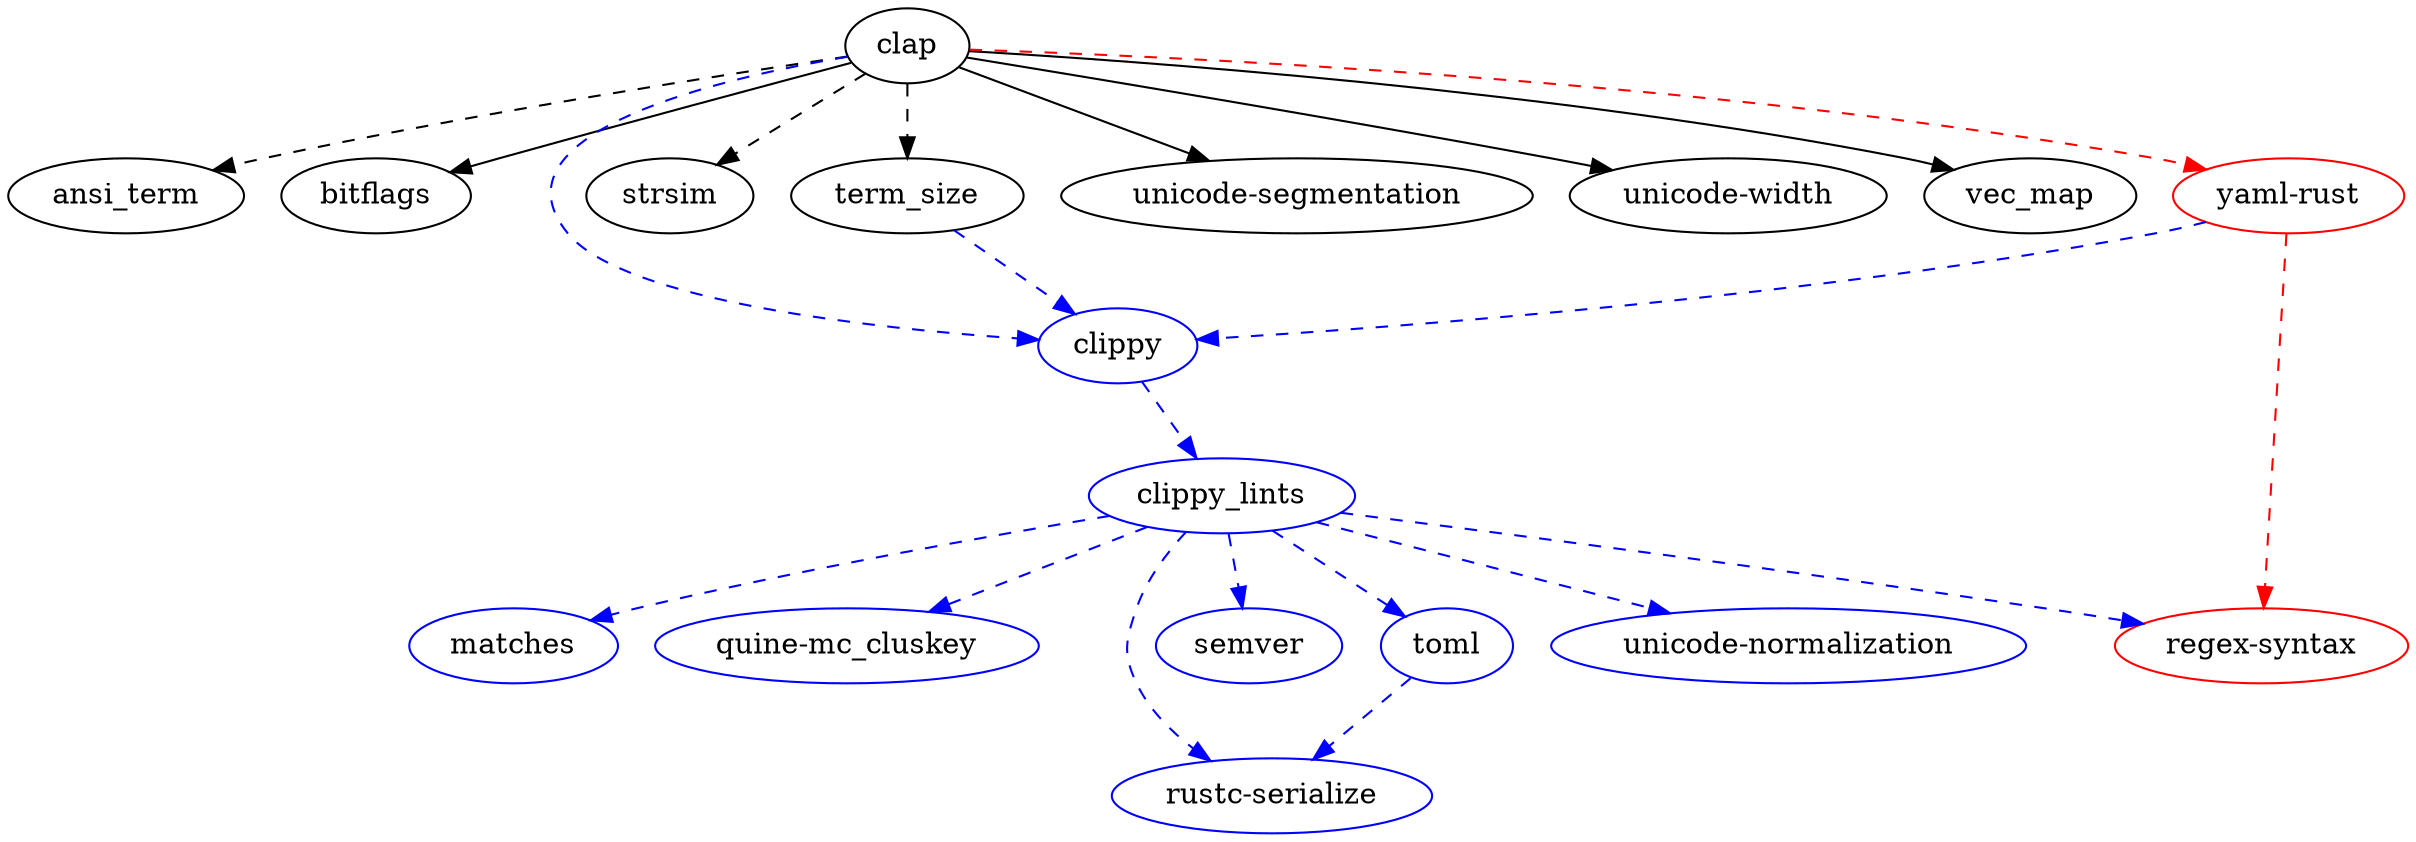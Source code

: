 digraph dependencies {
	N0[label="clap"];
	N1[label="ansi_term"];
	N2[label="bitflags"];
	N3[label="clippy",color=blue];
	N4[label="strsim"];
	N5[label="term_size"];
	N6[label="unicode-segmentation"];
	N7[label="unicode-width"];
	N8[label="vec_map"];
	N9[label="yaml-rust",color=red];
	N10[label="clippy_lints",color=blue];
	N11[label="matches",color=blue];
	N12[label="quine-mc_cluskey",color=blue];
	N13[label="regex-syntax",color=red];
	N14[label="rustc-serialize",color=blue];
	N15[label="semver",color=blue];
	N16[label="toml",color=blue];
	N17[label="unicode-normalization",color=blue];
	N0 -> N1[label="",style=dashed];
	N0 -> N2[label=""];
	N0 -> N3[label="",style=dashed,color=blue];
	N0 -> N4[label="",style=dashed];
	N0 -> N5[label="",style=dashed];
	N0 -> N6[label=""];
	N0 -> N7[label=""];
	N0 -> N8[label=""];
	N0 -> N9[label="",style=dashed,color=red];
	N3 -> N10[label="",style=dashed,color=blue];
	N5 -> N3[label="",style=dashed,color=blue];
	N9 -> N3[label="",style=dashed,color=blue];
	N9 -> N13[label="",style=dashed,color=red];
	N10 -> N11[label="",style=dashed,color=blue];
	N10 -> N12[label="",style=dashed,color=blue];
	N10 -> N13[label="",style=dashed,color=blue];
	N10 -> N14[label="",style=dashed,color=blue];
	N10 -> N15[label="",style=dashed,color=blue];
	N10 -> N16[label="",style=dashed,color=blue];
	N10 -> N17[label="",style=dashed,color=blue];
	N16 -> N14[label="",style=dashed,color=blue];
}
